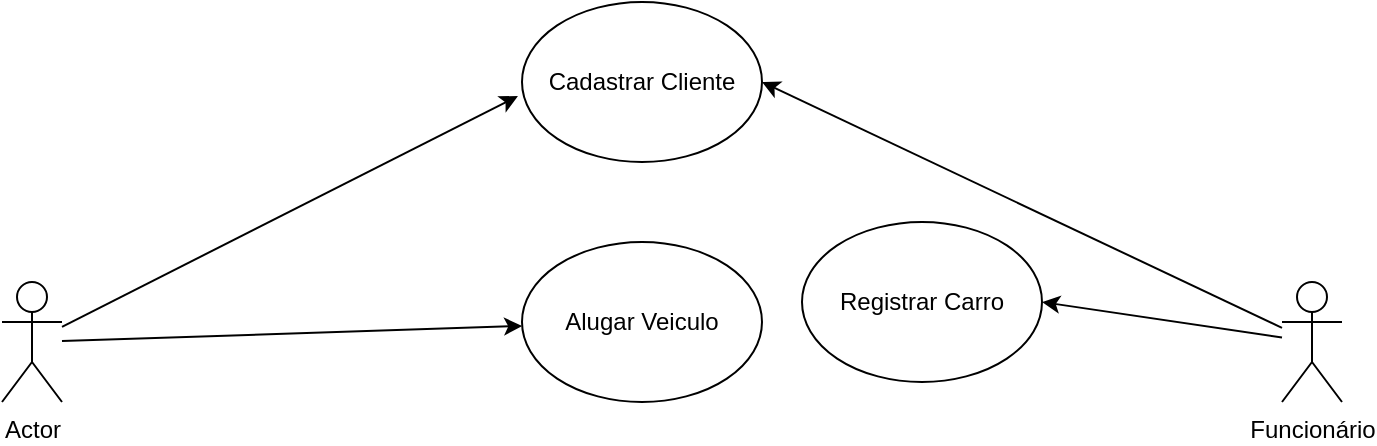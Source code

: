 <mxfile version="21.1.9" type="github">
  <diagram name="Página-1" id="z4HRKTw3MSUHEGrCa4cY">
    <mxGraphModel dx="880" dy="484" grid="1" gridSize="10" guides="1" tooltips="1" connect="1" arrows="1" fold="1" page="1" pageScale="1" pageWidth="827" pageHeight="1169" math="0" shadow="0">
      <root>
        <mxCell id="0" />
        <mxCell id="1" parent="0" />
        <mxCell id="UYNWcEjwC6y80_EAeNRx-1" value="Actor" style="shape=umlActor;verticalLabelPosition=bottom;verticalAlign=top;html=1;outlineConnect=0;" vertex="1" parent="1">
          <mxGeometry x="60" y="230" width="30" height="60" as="geometry" />
        </mxCell>
        <mxCell id="UYNWcEjwC6y80_EAeNRx-2" value="Cadastrar Cliente" style="ellipse;whiteSpace=wrap;html=1;" vertex="1" parent="1">
          <mxGeometry x="320" y="90" width="120" height="80" as="geometry" />
        </mxCell>
        <mxCell id="UYNWcEjwC6y80_EAeNRx-3" value="Registrar Carro" style="ellipse;whiteSpace=wrap;html=1;" vertex="1" parent="1">
          <mxGeometry x="460" y="200" width="120" height="80" as="geometry" />
        </mxCell>
        <mxCell id="UYNWcEjwC6y80_EAeNRx-4" value="Funcionário" style="shape=umlActor;verticalLabelPosition=bottom;verticalAlign=top;html=1;outlineConnect=0;" vertex="1" parent="1">
          <mxGeometry x="700" y="230" width="30" height="60" as="geometry" />
        </mxCell>
        <mxCell id="UYNWcEjwC6y80_EAeNRx-5" value="Alugar Veiculo" style="ellipse;whiteSpace=wrap;html=1;" vertex="1" parent="1">
          <mxGeometry x="320" y="210" width="120" height="80" as="geometry" />
        </mxCell>
        <mxCell id="UYNWcEjwC6y80_EAeNRx-6" value="" style="endArrow=classic;html=1;rounded=0;entryX=-0.017;entryY=0.588;entryDx=0;entryDy=0;entryPerimeter=0;" edge="1" parent="1" source="UYNWcEjwC6y80_EAeNRx-1" target="UYNWcEjwC6y80_EAeNRx-2">
          <mxGeometry width="50" height="50" relative="1" as="geometry">
            <mxPoint x="390" y="280" as="sourcePoint" />
            <mxPoint x="440" y="230" as="targetPoint" />
          </mxGeometry>
        </mxCell>
        <mxCell id="UYNWcEjwC6y80_EAeNRx-7" value="" style="endArrow=classic;html=1;rounded=0;entryX=1;entryY=0.5;entryDx=0;entryDy=0;" edge="1" parent="1" source="UYNWcEjwC6y80_EAeNRx-4" target="UYNWcEjwC6y80_EAeNRx-2">
          <mxGeometry width="50" height="50" relative="1" as="geometry">
            <mxPoint x="390" y="280" as="sourcePoint" />
            <mxPoint x="440" y="230" as="targetPoint" />
          </mxGeometry>
        </mxCell>
        <mxCell id="UYNWcEjwC6y80_EAeNRx-8" value="" style="endArrow=classic;html=1;rounded=0;entryX=1;entryY=0.5;entryDx=0;entryDy=0;" edge="1" parent="1" source="UYNWcEjwC6y80_EAeNRx-4" target="UYNWcEjwC6y80_EAeNRx-3">
          <mxGeometry width="50" height="50" relative="1" as="geometry">
            <mxPoint x="390" y="280" as="sourcePoint" />
            <mxPoint x="440" y="230" as="targetPoint" />
          </mxGeometry>
        </mxCell>
        <mxCell id="UYNWcEjwC6y80_EAeNRx-9" value="" style="endArrow=classic;html=1;rounded=0;" edge="1" parent="1" source="UYNWcEjwC6y80_EAeNRx-1" target="UYNWcEjwC6y80_EAeNRx-5">
          <mxGeometry width="50" height="50" relative="1" as="geometry">
            <mxPoint x="390" y="280" as="sourcePoint" />
            <mxPoint x="440" y="230" as="targetPoint" />
          </mxGeometry>
        </mxCell>
      </root>
    </mxGraphModel>
  </diagram>
</mxfile>
